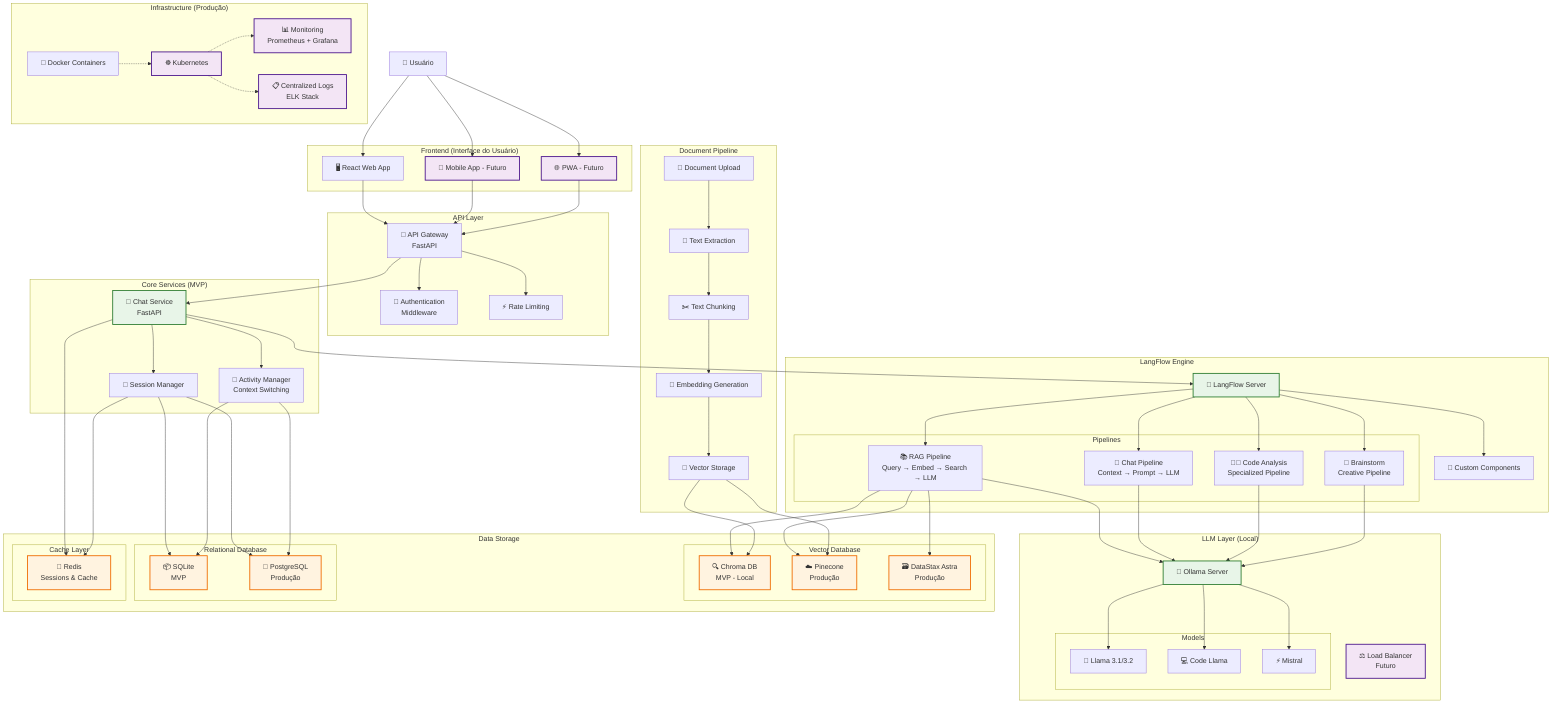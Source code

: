 graph TB
    %% Frontend Layer
    subgraph "Frontend (Interface do Usuário)"
        UI[🖥️ React Web App]
        Mobile[📱 Mobile App - Futuro]
        PWA[🌐 PWA - Futuro]
    end

    %% API Gateway Layer
    subgraph "API Layer"
        Gateway[🚪 API Gateway<br/>FastAPI]
        Auth[🔐 Authentication<br/>Middleware]
        Rate[⚡ Rate Limiting]
    end

    %% Core Services Layer
    subgraph "Core Services (MVP)"
        ChatAPI[💬 Chat Service<br/>FastAPI]
        SessionMgr[📝 Session Manager]
        ActivityMgr[🎯 Activity Manager<br/>Context Switching]
    end

    %% LangFlow Orchestration
    subgraph "LangFlow Engine"
        LF[🔄 LangFlow Server]
        
        subgraph "Pipelines"
            RAGFlow[📚 RAG Pipeline<br/>Query → Embed → Search → LLM]
            ChatFlow[💭 Chat Pipeline<br/>Context → Prompt → LLM]
            CodeFlow[👨‍💻 Code Analysis<br/>Specialized Pipeline]
            BrainFlow[🧠 Brainstorm<br/>Creative Pipeline]
        end
        
        Components[🧩 Custom Components]
    end

    %% LLM Processing
    subgraph "LLM Layer (Local)"
        Ollama[🤖 Ollama Server]
        
        subgraph "Models"
            Llama[🦙 Llama 3.1/3.2]
            CodeLlama[💻 Code Llama]
            Mistral[⚡ Mistral]
        end
        
        LoadBalancer[⚖️ Load Balancer<br/>Futuro]
    end

    %% Data Layer
    subgraph "Data Storage"
        subgraph "Vector Database"
            ChromaMVP[🔍 Chroma DB<br/>MVP - Local]
            PineconeCloud[☁️ Pinecone<br/>Produção]
            DataStax[🗃️ DataStax Astra<br/>Produção]
        end
        
        subgraph "Relational Database"
            SQLiteMVP[📦 SQLite<br/>MVP]
            PostgresProd[🐘 PostgreSQL<br/>Produção]
        end
        
        subgraph "Cache Layer"
            RedisCache[🚀 Redis<br/>Sessions & Cache]
        end
    end

    %% Document Processing
    subgraph "Document Pipeline"
        DocUpload[📄 Document Upload]
        TextExtract[📝 Text Extraction]
        Chunking[✂️ Text Chunking]
        Embedding[🔢 Embedding Generation]
        VectorStore[💾 Vector Storage]
    end

    %% Monitoring & Infrastructure
    subgraph "Infrastructure (Produção)"
        Docker[🐳 Docker Containers]
        K8s[☸️ Kubernetes]
        Monitor[📊 Monitoring<br/>Prometheus + Grafana]
        Logs[📋 Centralized Logs<br/>ELK Stack]
    end

    %% User Interactions
    User[👤 Usuário] --> UI
    User --> Mobile
    User --> PWA

    %% Frontend to API
    UI --> Gateway
    Mobile --> Gateway
    PWA --> Gateway

    %% API Gateway Flow
    Gateway --> Auth
    Gateway --> Rate
    Gateway --> ChatAPI

    %% Core Services Integration
    ChatAPI --> SessionMgr
    ChatAPI --> ActivityMgr
    ChatAPI --> LF

    %% LangFlow Orchestration
    LF --> RAGFlow
    LF --> ChatFlow
    LF --> CodeFlow
    LF --> BrainFlow
    LF --> Components

    %% LLM Integration
    RAGFlow --> Ollama
    ChatFlow --> Ollama
    CodeFlow --> Ollama
    BrainFlow --> Ollama

    %% Ollama Models
    Ollama --> Llama
    Ollama --> CodeLlama
    Ollama --> Mistral

    %% Vector Database Flow
    RAGFlow --> ChromaMVP
    RAGFlow --> PineconeCloud
    RAGFlow --> DataStax

    %% Relational Database
    SessionMgr --> SQLiteMVP
    SessionMgr --> PostgresProd
    ActivityMgr --> SQLiteMVP
    ActivityMgr --> PostgresProd

    %% Cache Integration
    ChatAPI --> RedisCache
    SessionMgr --> RedisCache

    %% Document Processing Flow
    DocUpload --> TextExtract
    TextExtract --> Chunking
    Chunking --> Embedding
    Embedding --> VectorStore
    VectorStore --> ChromaMVP
    VectorStore --> PineconeCloud

    %% Production Infrastructure
    Docker -.-> K8s
    K8s -.-> Monitor
    K8s -.-> Logs

    %% Styling
    classDef mvp fill:#e1f5fe,stroke:#01579b,stroke-width:2px
    classDef prod fill:#f3e5f5,stroke:#4a148c,stroke-width:2px
    classDef core fill:#e8f5e8,stroke:#2e7d32,stroke-width:2px
    classDef data fill:#fff3e0,stroke:#ef6c00,stroke-width:2px

    class ChromaMVP,SQLiteMVP mvp
    class PineconeCloud,DataStax,PostgresProd,LoadBalancer,Mobile,PWA,K8s,Monitor,Logs prod
    class LF,Ollama,ChatAPI core
    class ChromaMVP,PineconeCloud,DataStax,SQLiteMVP,PostgresProd,RedisCache data